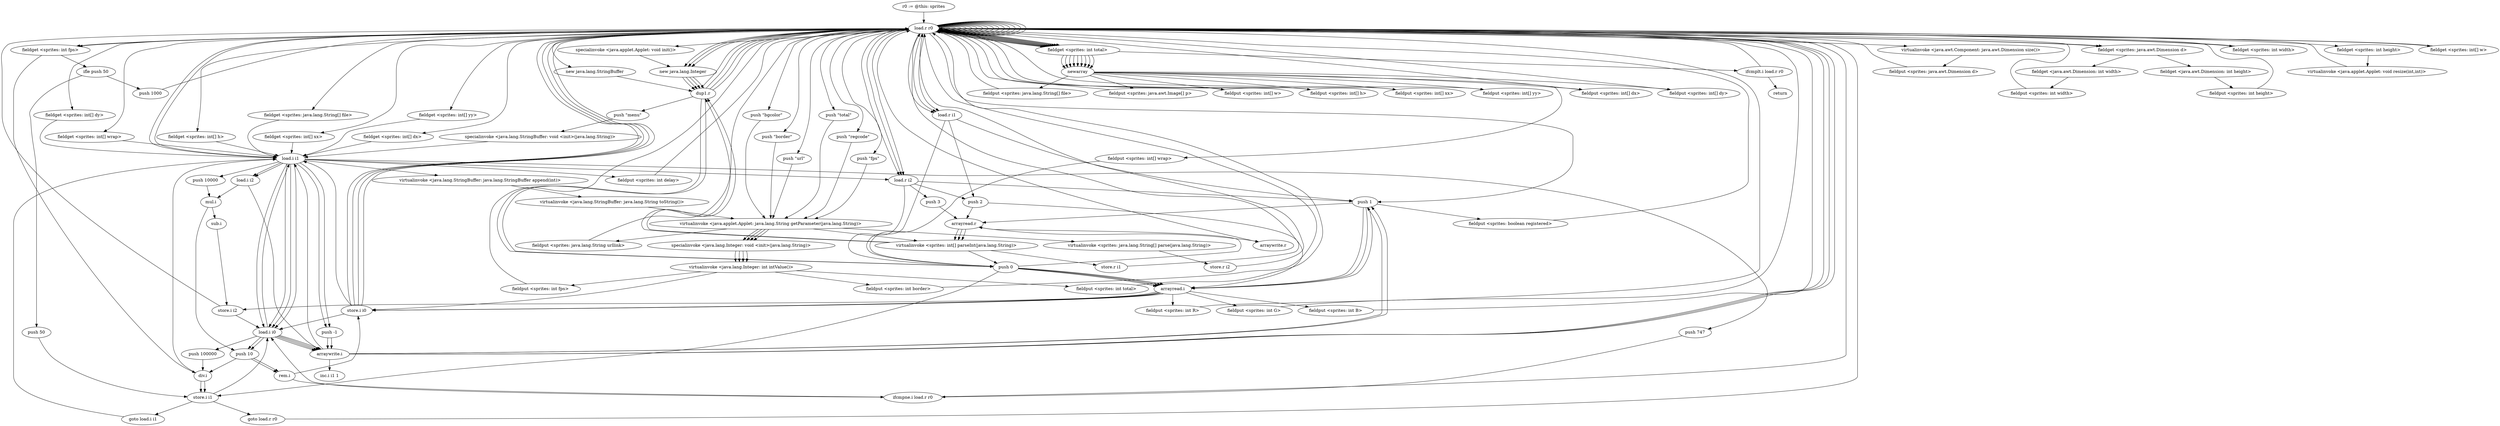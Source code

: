 digraph "" {
    "r0 := @this: sprites"
    "load.r r0"
    "r0 := @this: sprites"->"load.r r0";
    "specialinvoke <java.applet.Applet: void init()>"
    "load.r r0"->"specialinvoke <java.applet.Applet: void init()>";
    "new java.lang.Integer"
    "specialinvoke <java.applet.Applet: void init()>"->"new java.lang.Integer";
    "dup1.r"
    "new java.lang.Integer"->"dup1.r";
    "dup1.r"->"load.r r0";
    "push \"regcode\""
    "load.r r0"->"push \"regcode\"";
    "virtualinvoke <java.applet.Applet: java.lang.String getParameter(java.lang.String)>"
    "push \"regcode\""->"virtualinvoke <java.applet.Applet: java.lang.String getParameter(java.lang.String)>";
    "specialinvoke <java.lang.Integer: void <init>(java.lang.String)>"
    "virtualinvoke <java.applet.Applet: java.lang.String getParameter(java.lang.String)>"->"specialinvoke <java.lang.Integer: void <init>(java.lang.String)>";
    "virtualinvoke <java.lang.Integer: int intValue()>"
    "specialinvoke <java.lang.Integer: void <init>(java.lang.String)>"->"virtualinvoke <java.lang.Integer: int intValue()>";
    "store.i i0"
    "virtualinvoke <java.lang.Integer: int intValue()>"->"store.i i0";
    "load.i i0"
    "store.i i0"->"load.i i0";
    "push 100000"
    "load.i i0"->"push 100000";
    "div.i"
    "push 100000"->"div.i";
    "store.i i1"
    "div.i"->"store.i i1";
    "store.i i1"->"load.i i0";
    "push 10"
    "load.i i0"->"push 10";
    "push 10"->"div.i";
    "load.i i1"
    "div.i"->"load.i i1";
    "push 10000"
    "load.i i1"->"push 10000";
    "mul.i"
    "push 10000"->"mul.i";
    "sub.i"
    "mul.i"->"sub.i";
    "store.i i2"
    "sub.i"->"store.i i2";
    "store.i i2"->"load.i i0";
    "load.i i0"->"push 10";
    "rem.i"
    "push 10"->"rem.i";
    "rem.i"->"store.i i0";
    "store.i i0"->"load.i i1";
    "push 747"
    "load.i i1"->"push 747";
    "ifcmpne.i load.r r0"
    "push 747"->"ifcmpne.i load.r r0";
    "ifcmpne.i load.r r0"->"load.i i0";
    "load.i i0"->"load.i i1";
    "load.i i2"
    "load.i i1"->"load.i i2";
    "load.i i2"->"mul.i";
    "mul.i"->"push 10";
    "push 10"->"rem.i";
    "rem.i"->"ifcmpne.i load.r r0";
    "ifcmpne.i load.r r0"->"load.r r0";
    "push 1"
    "load.r r0"->"push 1";
    "fieldput <sprites: boolean registered>"
    "push 1"->"fieldput <sprites: boolean registered>";
    "fieldput <sprites: boolean registered>"->"load.r r0";
    "load.r r0"->"load.r r0";
    "virtualinvoke <java.awt.Component: java.awt.Dimension size()>"
    "load.r r0"->"virtualinvoke <java.awt.Component: java.awt.Dimension size()>";
    "fieldput <sprites: java.awt.Dimension d>"
    "virtualinvoke <java.awt.Component: java.awt.Dimension size()>"->"fieldput <sprites: java.awt.Dimension d>";
    "fieldput <sprites: java.awt.Dimension d>"->"load.r r0";
    "load.r r0"->"load.r r0";
    "fieldget <sprites: java.awt.Dimension d>"
    "load.r r0"->"fieldget <sprites: java.awt.Dimension d>";
    "fieldget <java.awt.Dimension: int width>"
    "fieldget <sprites: java.awt.Dimension d>"->"fieldget <java.awt.Dimension: int width>";
    "fieldput <sprites: int width>"
    "fieldget <java.awt.Dimension: int width>"->"fieldput <sprites: int width>";
    "fieldput <sprites: int width>"->"load.r r0";
    "load.r r0"->"load.r r0";
    "load.r r0"->"fieldget <sprites: java.awt.Dimension d>";
    "fieldget <java.awt.Dimension: int height>"
    "fieldget <sprites: java.awt.Dimension d>"->"fieldget <java.awt.Dimension: int height>";
    "fieldput <sprites: int height>"
    "fieldget <java.awt.Dimension: int height>"->"fieldput <sprites: int height>";
    "fieldput <sprites: int height>"->"load.r r0";
    "load.r r0"->"load.r r0";
    "fieldget <sprites: int width>"
    "load.r r0"->"fieldget <sprites: int width>";
    "fieldget <sprites: int width>"->"load.r r0";
    "fieldget <sprites: int height>"
    "load.r r0"->"fieldget <sprites: int height>";
    "virtualinvoke <java.applet.Applet: void resize(int,int)>"
    "fieldget <sprites: int height>"->"virtualinvoke <java.applet.Applet: void resize(int,int)>";
    "virtualinvoke <java.applet.Applet: void resize(int,int)>"->"load.r r0";
    "load.r r0"->"new java.lang.Integer";
    "new java.lang.Integer"->"dup1.r";
    "dup1.r"->"load.r r0";
    "push \"fps\""
    "load.r r0"->"push \"fps\"";
    "push \"fps\""->"virtualinvoke <java.applet.Applet: java.lang.String getParameter(java.lang.String)>";
    "virtualinvoke <java.applet.Applet: java.lang.String getParameter(java.lang.String)>"->"specialinvoke <java.lang.Integer: void <init>(java.lang.String)>";
    "specialinvoke <java.lang.Integer: void <init>(java.lang.String)>"->"virtualinvoke <java.lang.Integer: int intValue()>";
    "fieldput <sprites: int fps>"
    "virtualinvoke <java.lang.Integer: int intValue()>"->"fieldput <sprites: int fps>";
    "fieldput <sprites: int fps>"->"load.r r0";
    "fieldget <sprites: int fps>"
    "load.r r0"->"fieldget <sprites: int fps>";
    "ifle push 50"
    "fieldget <sprites: int fps>"->"ifle push 50";
    "push 1000"
    "ifle push 50"->"push 1000";
    "push 1000"->"load.r r0";
    "load.r r0"->"fieldget <sprites: int fps>";
    "fieldget <sprites: int fps>"->"div.i";
    "div.i"->"store.i i1";
    "goto load.r r0"
    "store.i i1"->"goto load.r r0";
    "goto load.r r0"->"load.r r0";
    "load.r r0"->"load.i i1";
    "fieldput <sprites: int delay>"
    "load.i i1"->"fieldput <sprites: int delay>";
    "fieldput <sprites: int delay>"->"load.r r0";
    "load.r r0"->"load.r r0";
    "push \"bgcolor\""
    "load.r r0"->"push \"bgcolor\"";
    "push \"bgcolor\""->"virtualinvoke <java.applet.Applet: java.lang.String getParameter(java.lang.String)>";
    "virtualinvoke <sprites: int[] parseInt(java.lang.String)>"
    "virtualinvoke <java.applet.Applet: java.lang.String getParameter(java.lang.String)>"->"virtualinvoke <sprites: int[] parseInt(java.lang.String)>";
    "store.r i1"
    "virtualinvoke <sprites: int[] parseInt(java.lang.String)>"->"store.r i1";
    "store.r i1"->"load.r r0";
    "load.r i1"
    "load.r r0"->"load.r i1";
    "push 0"
    "load.r i1"->"push 0";
    "arrayread.i"
    "push 0"->"arrayread.i";
    "fieldput <sprites: int R>"
    "arrayread.i"->"fieldput <sprites: int R>";
    "fieldput <sprites: int R>"->"load.r r0";
    "load.r r0"->"load.r i1";
    "load.r i1"->"push 1";
    "push 1"->"arrayread.i";
    "fieldput <sprites: int G>"
    "arrayread.i"->"fieldput <sprites: int G>";
    "fieldput <sprites: int G>"->"load.r r0";
    "load.r r0"->"load.r i1";
    "push 2"
    "load.r i1"->"push 2";
    "push 2"->"arrayread.i";
    "fieldput <sprites: int B>"
    "arrayread.i"->"fieldput <sprites: int B>";
    "fieldput <sprites: int B>"->"load.r r0";
    "load.r r0"->"new java.lang.Integer";
    "new java.lang.Integer"->"dup1.r";
    "dup1.r"->"load.r r0";
    "push \"border\""
    "load.r r0"->"push \"border\"";
    "push \"border\""->"virtualinvoke <java.applet.Applet: java.lang.String getParameter(java.lang.String)>";
    "virtualinvoke <java.applet.Applet: java.lang.String getParameter(java.lang.String)>"->"specialinvoke <java.lang.Integer: void <init>(java.lang.String)>";
    "specialinvoke <java.lang.Integer: void <init>(java.lang.String)>"->"virtualinvoke <java.lang.Integer: int intValue()>";
    "fieldput <sprites: int border>"
    "virtualinvoke <java.lang.Integer: int intValue()>"->"fieldput <sprites: int border>";
    "fieldput <sprites: int border>"->"load.r r0";
    "load.r r0"->"load.r r0";
    "push \"url\""
    "load.r r0"->"push \"url\"";
    "push \"url\""->"virtualinvoke <java.applet.Applet: java.lang.String getParameter(java.lang.String)>";
    "fieldput <sprites: java.lang.String urllink>"
    "virtualinvoke <java.applet.Applet: java.lang.String getParameter(java.lang.String)>"->"fieldput <sprites: java.lang.String urllink>";
    "fieldput <sprites: java.lang.String urllink>"->"load.r r0";
    "load.r r0"->"new java.lang.Integer";
    "new java.lang.Integer"->"dup1.r";
    "dup1.r"->"load.r r0";
    "push \"total\""
    "load.r r0"->"push \"total\"";
    "push \"total\""->"virtualinvoke <java.applet.Applet: java.lang.String getParameter(java.lang.String)>";
    "virtualinvoke <java.applet.Applet: java.lang.String getParameter(java.lang.String)>"->"specialinvoke <java.lang.Integer: void <init>(java.lang.String)>";
    "specialinvoke <java.lang.Integer: void <init>(java.lang.String)>"->"virtualinvoke <java.lang.Integer: int intValue()>";
    "fieldput <sprites: int total>"
    "virtualinvoke <java.lang.Integer: int intValue()>"->"fieldput <sprites: int total>";
    "fieldput <sprites: int total>"->"load.r r0";
    "load.r r0"->"load.r r0";
    "fieldget <sprites: int total>"
    "load.r r0"->"fieldget <sprites: int total>";
    "newarray"
    "fieldget <sprites: int total>"->"newarray";
    "fieldput <sprites: java.lang.String[] file>"
    "newarray"->"fieldput <sprites: java.lang.String[] file>";
    "fieldput <sprites: java.lang.String[] file>"->"load.r r0";
    "load.r r0"->"load.r r0";
    "load.r r0"->"fieldget <sprites: int total>";
    "fieldget <sprites: int total>"->"newarray";
    "fieldput <sprites: java.awt.Image[] p>"
    "newarray"->"fieldput <sprites: java.awt.Image[] p>";
    "fieldput <sprites: java.awt.Image[] p>"->"load.r r0";
    "load.r r0"->"load.r r0";
    "load.r r0"->"fieldget <sprites: int total>";
    "fieldget <sprites: int total>"->"newarray";
    "fieldput <sprites: int[] w>"
    "newarray"->"fieldput <sprites: int[] w>";
    "fieldput <sprites: int[] w>"->"load.r r0";
    "load.r r0"->"load.r r0";
    "load.r r0"->"fieldget <sprites: int total>";
    "fieldget <sprites: int total>"->"newarray";
    "fieldput <sprites: int[] h>"
    "newarray"->"fieldput <sprites: int[] h>";
    "fieldput <sprites: int[] h>"->"load.r r0";
    "load.r r0"->"load.r r0";
    "load.r r0"->"fieldget <sprites: int total>";
    "fieldget <sprites: int total>"->"newarray";
    "fieldput <sprites: int[] xx>"
    "newarray"->"fieldput <sprites: int[] xx>";
    "fieldput <sprites: int[] xx>"->"load.r r0";
    "load.r r0"->"load.r r0";
    "load.r r0"->"fieldget <sprites: int total>";
    "fieldget <sprites: int total>"->"newarray";
    "fieldput <sprites: int[] yy>"
    "newarray"->"fieldput <sprites: int[] yy>";
    "fieldput <sprites: int[] yy>"->"load.r r0";
    "load.r r0"->"load.r r0";
    "load.r r0"->"fieldget <sprites: int total>";
    "fieldget <sprites: int total>"->"newarray";
    "fieldput <sprites: int[] dx>"
    "newarray"->"fieldput <sprites: int[] dx>";
    "fieldput <sprites: int[] dx>"->"load.r r0";
    "load.r r0"->"load.r r0";
    "load.r r0"->"fieldget <sprites: int total>";
    "fieldget <sprites: int total>"->"newarray";
    "fieldput <sprites: int[] dy>"
    "newarray"->"fieldput <sprites: int[] dy>";
    "fieldput <sprites: int[] dy>"->"load.r r0";
    "load.r r0"->"load.r r0";
    "load.r r0"->"fieldget <sprites: int total>";
    "fieldget <sprites: int total>"->"newarray";
    "fieldput <sprites: int[] wrap>"
    "newarray"->"fieldput <sprites: int[] wrap>";
    "fieldput <sprites: int[] wrap>"->"push 0";
    "push 0"->"store.i i1";
    "goto load.i i1"
    "store.i i1"->"goto load.i i1";
    "goto load.i i1"->"load.i i1";
    "load.i i1"->"load.r r0";
    "load.r r0"->"fieldget <sprites: int total>";
    "ifcmplt.i load.r r0"
    "fieldget <sprites: int total>"->"ifcmplt.i load.r r0";
    "return"
    "ifcmplt.i load.r r0"->"return";
    "ifcmplt.i load.r r0"->"load.r r0";
    "fieldget <sprites: int[] w>"
    "load.r r0"->"fieldget <sprites: int[] w>";
    "fieldget <sprites: int[] w>"->"load.r r0";
    "fieldget <sprites: int[] h>"
    "load.r r0"->"fieldget <sprites: int[] h>";
    "fieldget <sprites: int[] h>"->"load.i i1";
    "push -1"
    "load.i i1"->"push -1";
    "arraywrite.i"
    "push -1"->"arraywrite.i";
    "arraywrite.i"->"load.i i1";
    "load.i i1"->"push -1";
    "push -1"->"arraywrite.i";
    "arraywrite.i"->"load.r r0";
    "load.r r0"->"load.r r0";
    "new java.lang.StringBuffer"
    "load.r r0"->"new java.lang.StringBuffer";
    "new java.lang.StringBuffer"->"dup1.r";
    "push \"menu\""
    "dup1.r"->"push \"menu\"";
    "specialinvoke <java.lang.StringBuffer: void <init>(java.lang.String)>"
    "push \"menu\""->"specialinvoke <java.lang.StringBuffer: void <init>(java.lang.String)>";
    "specialinvoke <java.lang.StringBuffer: void <init>(java.lang.String)>"->"load.i i1";
    "virtualinvoke <java.lang.StringBuffer: java.lang.StringBuffer append(int)>"
    "load.i i1"->"virtualinvoke <java.lang.StringBuffer: java.lang.StringBuffer append(int)>";
    "virtualinvoke <java.lang.StringBuffer: java.lang.String toString()>"
    "virtualinvoke <java.lang.StringBuffer: java.lang.StringBuffer append(int)>"->"virtualinvoke <java.lang.StringBuffer: java.lang.String toString()>";
    "virtualinvoke <java.lang.StringBuffer: java.lang.String toString()>"->"virtualinvoke <java.applet.Applet: java.lang.String getParameter(java.lang.String)>";
    "virtualinvoke <sprites: java.lang.String[] parse(java.lang.String)>"
    "virtualinvoke <java.applet.Applet: java.lang.String getParameter(java.lang.String)>"->"virtualinvoke <sprites: java.lang.String[] parse(java.lang.String)>";
    "store.r i2"
    "virtualinvoke <sprites: java.lang.String[] parse(java.lang.String)>"->"store.r i2";
    "store.r i2"->"load.r r0";
    "fieldget <sprites: java.lang.String[] file>"
    "load.r r0"->"fieldget <sprites: java.lang.String[] file>";
    "fieldget <sprites: java.lang.String[] file>"->"load.i i1";
    "load.r i2"
    "load.i i1"->"load.r i2";
    "load.r i2"->"push 0";
    "arrayread.r"
    "push 0"->"arrayread.r";
    "arraywrite.r"
    "arrayread.r"->"arraywrite.r";
    "arraywrite.r"->"load.r r0";
    "load.r r0"->"load.r i2";
    "load.r i2"->"push 1";
    "push 1"->"arrayread.r";
    "arrayread.r"->"virtualinvoke <sprites: int[] parseInt(java.lang.String)>";
    "virtualinvoke <sprites: int[] parseInt(java.lang.String)>"->"dup1.r";
    "dup1.r"->"push 0";
    "push 0"->"arrayread.i";
    "arrayread.i"->"store.i i0";
    "store.i i0"->"load.r r0";
    "fieldget <sprites: int[] xx>"
    "load.r r0"->"fieldget <sprites: int[] xx>";
    "fieldget <sprites: int[] xx>"->"load.i i1";
    "load.i i1"->"load.i i0";
    "load.i i0"->"arraywrite.i";
    "arraywrite.i"->"push 1";
    "push 1"->"arrayread.i";
    "arrayread.i"->"store.i i0";
    "store.i i0"->"load.r r0";
    "fieldget <sprites: int[] yy>"
    "load.r r0"->"fieldget <sprites: int[] yy>";
    "fieldget <sprites: int[] yy>"->"load.i i1";
    "load.i i1"->"load.i i0";
    "load.i i0"->"arraywrite.i";
    "arraywrite.i"->"load.r r0";
    "load.r r0"->"load.r i2";
    "load.r i2"->"push 2";
    "push 2"->"arrayread.r";
    "arrayread.r"->"virtualinvoke <sprites: int[] parseInt(java.lang.String)>";
    "virtualinvoke <sprites: int[] parseInt(java.lang.String)>"->"dup1.r";
    "dup1.r"->"push 0";
    "push 0"->"arrayread.i";
    "arrayread.i"->"store.i i0";
    "store.i i0"->"load.r r0";
    "fieldget <sprites: int[] dx>"
    "load.r r0"->"fieldget <sprites: int[] dx>";
    "fieldget <sprites: int[] dx>"->"load.i i1";
    "load.i i1"->"load.i i0";
    "load.i i0"->"arraywrite.i";
    "arraywrite.i"->"push 1";
    "push 1"->"arrayread.i";
    "arrayread.i"->"store.i i0";
    "store.i i0"->"load.r r0";
    "fieldget <sprites: int[] dy>"
    "load.r r0"->"fieldget <sprites: int[] dy>";
    "fieldget <sprites: int[] dy>"->"load.i i1";
    "load.i i1"->"load.i i0";
    "load.i i0"->"arraywrite.i";
    "arraywrite.i"->"load.r r0";
    "load.r r0"->"load.r i2";
    "push 3"
    "load.r i2"->"push 3";
    "push 3"->"arrayread.r";
    "arrayread.r"->"virtualinvoke <sprites: int[] parseInt(java.lang.String)>";
    "virtualinvoke <sprites: int[] parseInt(java.lang.String)>"->"push 0";
    "push 0"->"arrayread.i";
    "arrayread.i"->"store.i i2";
    "store.i i2"->"load.r r0";
    "fieldget <sprites: int[] wrap>"
    "load.r r0"->"fieldget <sprites: int[] wrap>";
    "fieldget <sprites: int[] wrap>"->"load.i i1";
    "load.i i1"->"load.i i2";
    "load.i i2"->"arraywrite.i";
    "inc.i i1 1"
    "arraywrite.i"->"inc.i i1 1";
    "push 50"
    "ifle push 50"->"push 50";
    "push 50"->"store.i i1";
}
